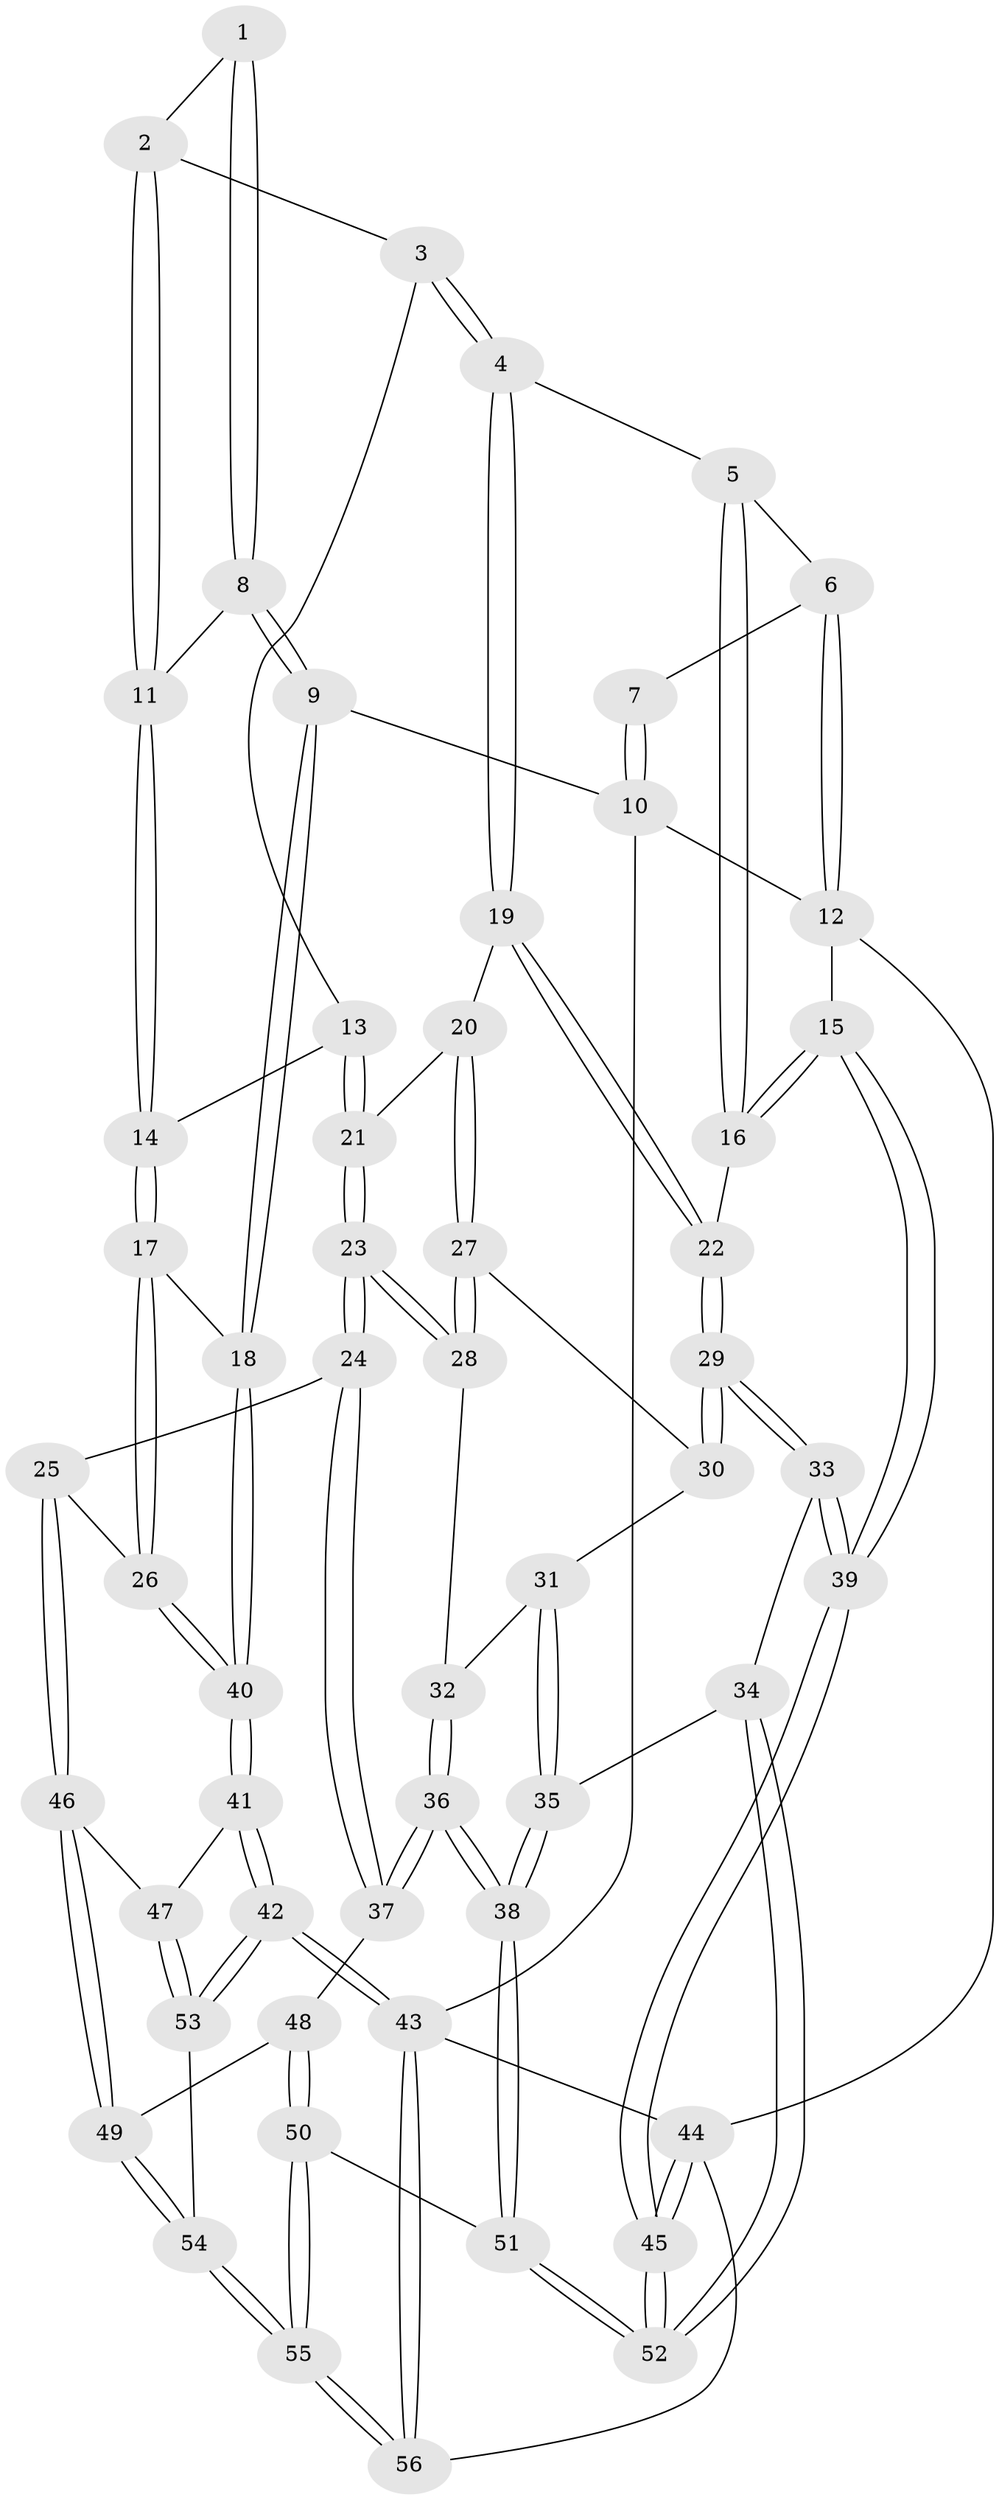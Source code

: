// Generated by graph-tools (version 1.1) at 2025/38/03/09/25 02:38:49]
// undirected, 56 vertices, 137 edges
graph export_dot {
graph [start="1"]
  node [color=gray90,style=filled];
  1 [pos="+0.3978012082123937+0"];
  2 [pos="+0.3981699175903545+0"];
  3 [pos="+0.41288784404983464+0"];
  4 [pos="+0.6818718462319904+0.17818636613902888"];
  5 [pos="+0.8075884928870832+0.11871451216843243"];
  6 [pos="+1+0"];
  7 [pos="+0.39359101293061827+0"];
  8 [pos="+0.11684807948582861+0.18361572294281836"];
  9 [pos="+0+0.17157768719724237"];
  10 [pos="+0+0"];
  11 [pos="+0.13839758805016575+0.18483462870578585"];
  12 [pos="+1+0"];
  13 [pos="+0.3816376984542175+0.10216920519585904"];
  14 [pos="+0.28071604130379085+0.2179138739828722"];
  15 [pos="+1+0.3516180731049781"];
  16 [pos="+0.9270942914720438+0.31841716430983374"];
  17 [pos="+0.261557648987124+0.3099191926321963"];
  18 [pos="+0+0.26208785907296606"];
  19 [pos="+0.6693751622033444+0.2376307572827318"];
  20 [pos="+0.5449753866387547+0.3062908374467923"];
  21 [pos="+0.47232056128618716+0.28595496852107594"];
  22 [pos="+0.7622759001089033+0.4042011669604508"];
  23 [pos="+0.32739164288016+0.47183674669857806"];
  24 [pos="+0.3250595543348109+0.4731881644944379"];
  25 [pos="+0.30639124829473163+0.4727685019088255"];
  26 [pos="+0.30248922857244853+0.4695161789833459"];
  27 [pos="+0.5474873025755487+0.32044643394852046"];
  28 [pos="+0.49220662249135805+0.4550243964292216"];
  29 [pos="+0.7580893918829074+0.4167256722785853"];
  30 [pos="+0.6119019137694994+0.43735778434230244"];
  31 [pos="+0.6099327136177143+0.4393890600223195"];
  32 [pos="+0.529730725143027+0.4673132398031166"];
  33 [pos="+0.7772698373417258+0.5101126758445057"];
  34 [pos="+0.7626924166723885+0.5712078789698253"];
  35 [pos="+0.6112608737642721+0.6312399967412423"];
  36 [pos="+0.5632505108326314+0.6157611758602555"];
  37 [pos="+0.40712100374028026+0.5609443708400517"];
  38 [pos="+0.5961645872688847+0.6425058672781813"];
  39 [pos="+1+0.5108994862376129"];
  40 [pos="+0+0.435964874042317"];
  41 [pos="+0+0.4425797081312446"];
  42 [pos="+0+1"];
  43 [pos="+0+1"];
  44 [pos="+1+1"];
  45 [pos="+1+0.9793314251677173"];
  46 [pos="+0.23524437717503735+0.6547077335477292"];
  47 [pos="+0.09640257861745728+0.6617732799924297"];
  48 [pos="+0.4099506184122469+0.6285764027751933"];
  49 [pos="+0.29960428229468733+0.7991877727166802"];
  50 [pos="+0.5289097367242879+0.8347269337139465"];
  51 [pos="+0.5678585020469105+0.7949725868487821"];
  52 [pos="+0.9408531896678516+0.8081432494191699"];
  53 [pos="+0.05401359992302318+0.8461111762397674"];
  54 [pos="+0.3262447113496769+0.8999007837537338"];
  55 [pos="+0.41685326543634266+0.9933952911771781"];
  56 [pos="+0.42510489408766483+1"];
  1 -- 2;
  1 -- 8;
  1 -- 8;
  2 -- 3;
  2 -- 11;
  2 -- 11;
  3 -- 4;
  3 -- 4;
  3 -- 13;
  4 -- 5;
  4 -- 19;
  4 -- 19;
  5 -- 6;
  5 -- 16;
  5 -- 16;
  6 -- 7;
  6 -- 12;
  6 -- 12;
  7 -- 10;
  7 -- 10;
  8 -- 9;
  8 -- 9;
  8 -- 11;
  9 -- 10;
  9 -- 18;
  9 -- 18;
  10 -- 12;
  10 -- 43;
  11 -- 14;
  11 -- 14;
  12 -- 15;
  12 -- 44;
  13 -- 14;
  13 -- 21;
  13 -- 21;
  14 -- 17;
  14 -- 17;
  15 -- 16;
  15 -- 16;
  15 -- 39;
  15 -- 39;
  16 -- 22;
  17 -- 18;
  17 -- 26;
  17 -- 26;
  18 -- 40;
  18 -- 40;
  19 -- 20;
  19 -- 22;
  19 -- 22;
  20 -- 21;
  20 -- 27;
  20 -- 27;
  21 -- 23;
  21 -- 23;
  22 -- 29;
  22 -- 29;
  23 -- 24;
  23 -- 24;
  23 -- 28;
  23 -- 28;
  24 -- 25;
  24 -- 37;
  24 -- 37;
  25 -- 26;
  25 -- 46;
  25 -- 46;
  26 -- 40;
  26 -- 40;
  27 -- 28;
  27 -- 28;
  27 -- 30;
  28 -- 32;
  29 -- 30;
  29 -- 30;
  29 -- 33;
  29 -- 33;
  30 -- 31;
  31 -- 32;
  31 -- 35;
  31 -- 35;
  32 -- 36;
  32 -- 36;
  33 -- 34;
  33 -- 39;
  33 -- 39;
  34 -- 35;
  34 -- 52;
  34 -- 52;
  35 -- 38;
  35 -- 38;
  36 -- 37;
  36 -- 37;
  36 -- 38;
  36 -- 38;
  37 -- 48;
  38 -- 51;
  38 -- 51;
  39 -- 45;
  39 -- 45;
  40 -- 41;
  40 -- 41;
  41 -- 42;
  41 -- 42;
  41 -- 47;
  42 -- 43;
  42 -- 43;
  42 -- 53;
  42 -- 53;
  43 -- 56;
  43 -- 56;
  43 -- 44;
  44 -- 45;
  44 -- 45;
  44 -- 56;
  45 -- 52;
  45 -- 52;
  46 -- 47;
  46 -- 49;
  46 -- 49;
  47 -- 53;
  47 -- 53;
  48 -- 49;
  48 -- 50;
  48 -- 50;
  49 -- 54;
  49 -- 54;
  50 -- 51;
  50 -- 55;
  50 -- 55;
  51 -- 52;
  51 -- 52;
  53 -- 54;
  54 -- 55;
  54 -- 55;
  55 -- 56;
  55 -- 56;
}

